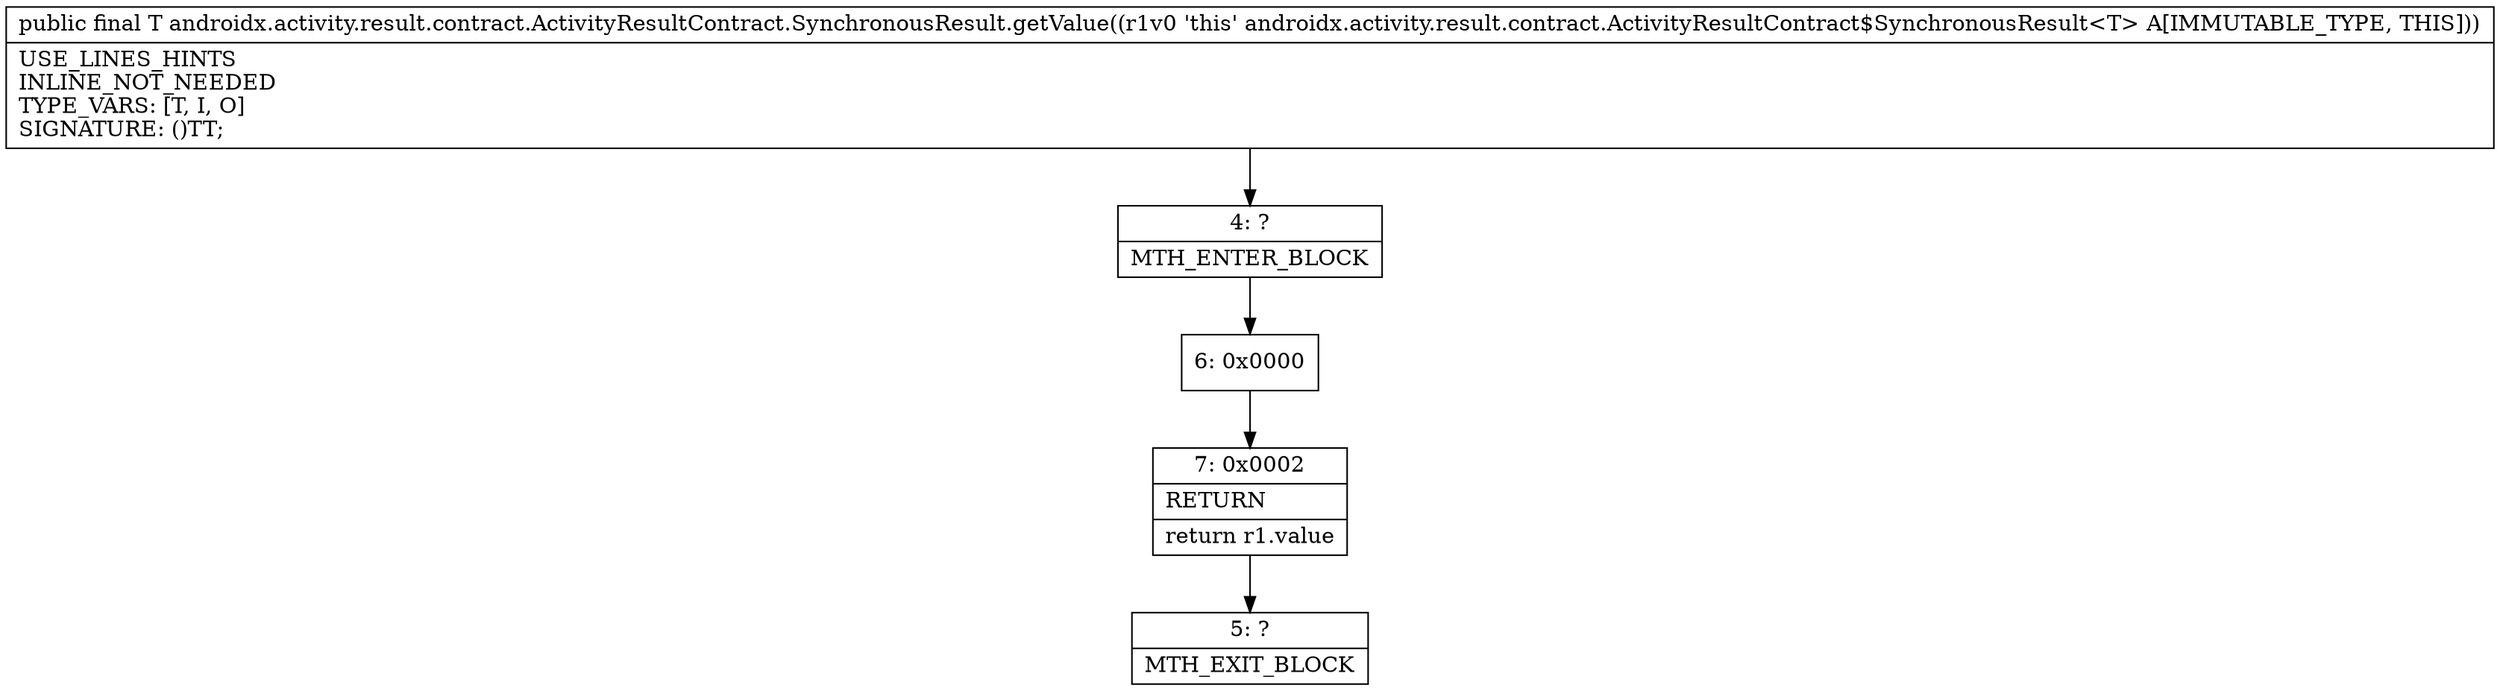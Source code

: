 digraph "CFG forandroidx.activity.result.contract.ActivityResultContract.SynchronousResult.getValue()Ljava\/lang\/Object;" {
Node_4 [shape=record,label="{4\:\ ?|MTH_ENTER_BLOCK\l}"];
Node_6 [shape=record,label="{6\:\ 0x0000}"];
Node_7 [shape=record,label="{7\:\ 0x0002|RETURN\l|return r1.value\l}"];
Node_5 [shape=record,label="{5\:\ ?|MTH_EXIT_BLOCK\l}"];
MethodNode[shape=record,label="{public final T androidx.activity.result.contract.ActivityResultContract.SynchronousResult.getValue((r1v0 'this' androidx.activity.result.contract.ActivityResultContract$SynchronousResult\<T\> A[IMMUTABLE_TYPE, THIS]))  | USE_LINES_HINTS\lINLINE_NOT_NEEDED\lTYPE_VARS: [T, I, O]\lSIGNATURE: ()TT;\l}"];
MethodNode -> Node_4;Node_4 -> Node_6;
Node_6 -> Node_7;
Node_7 -> Node_5;
}

